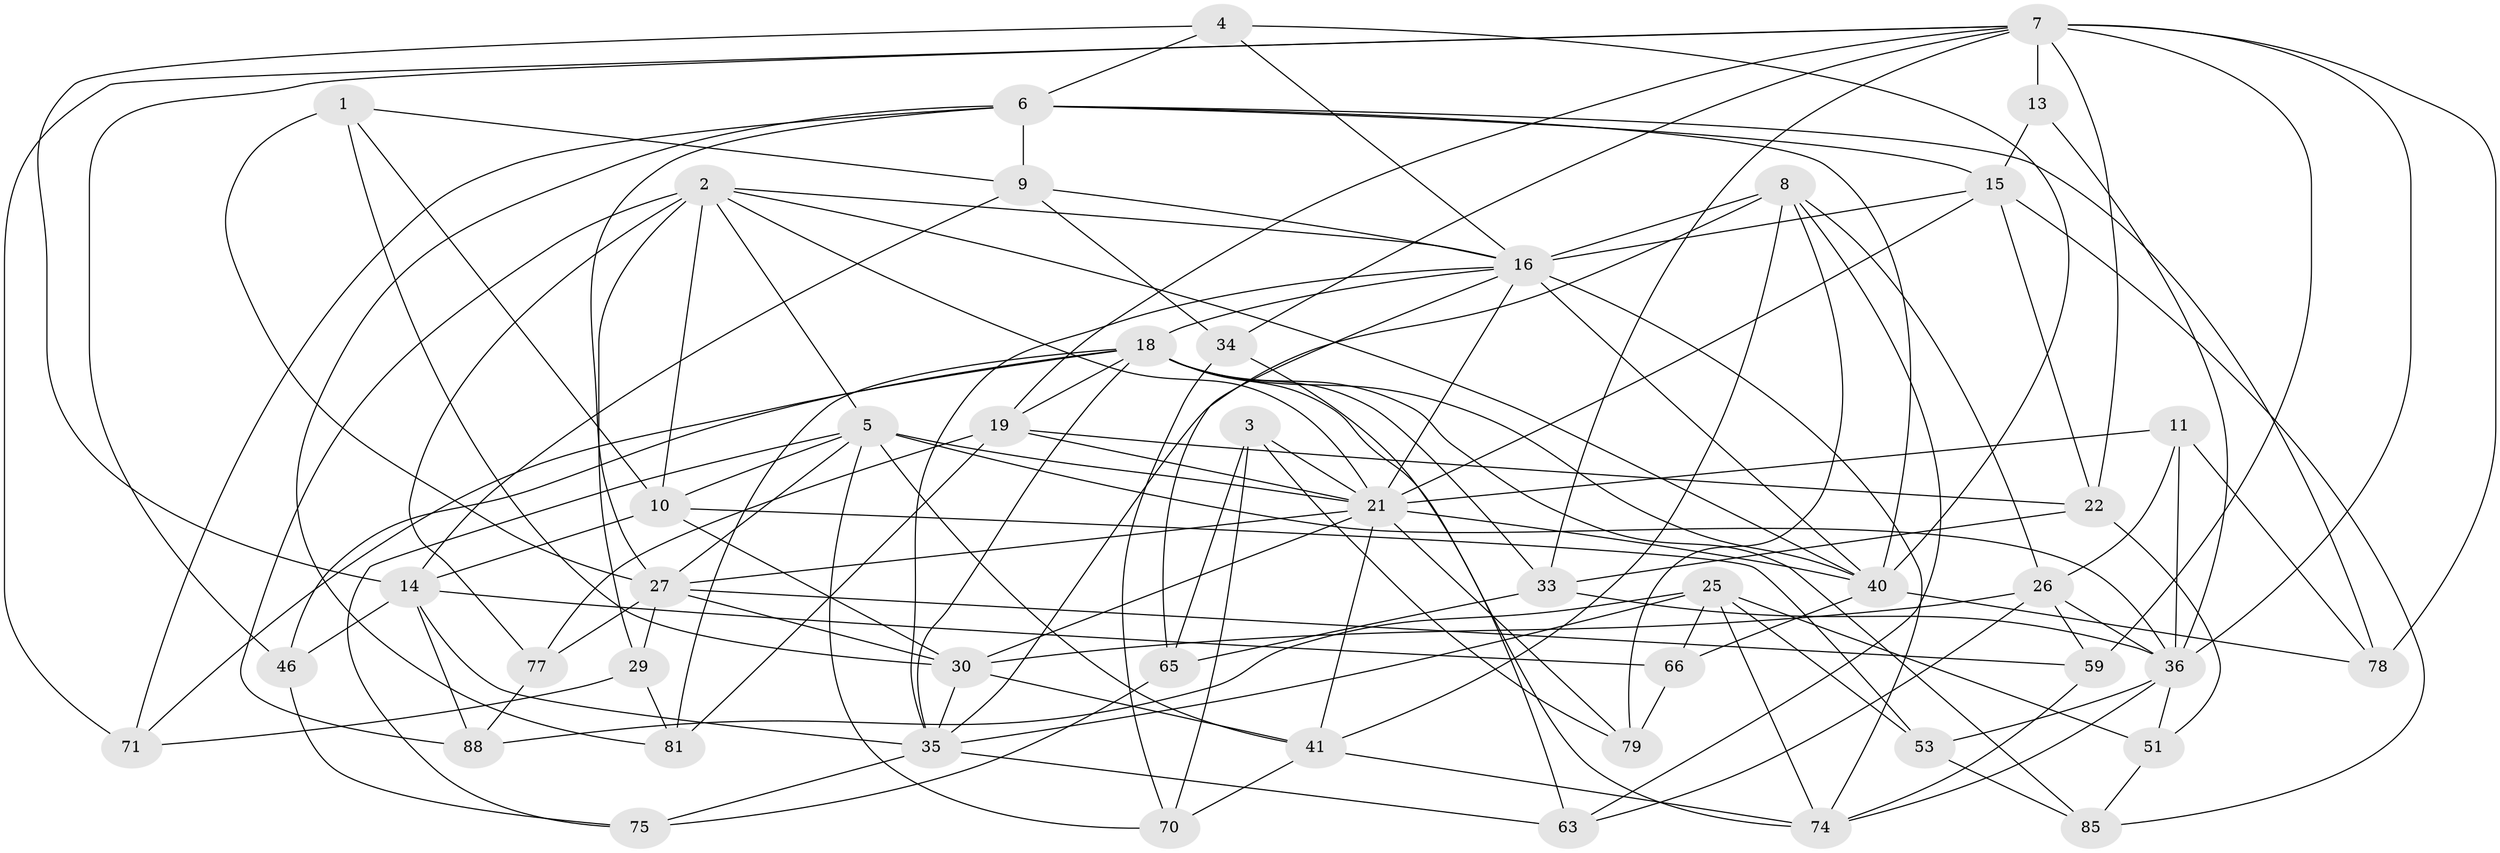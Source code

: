 // original degree distribution, {4: 1.0}
// Generated by graph-tools (version 1.1) at 2025/16/03/09/25 04:16:12]
// undirected, 47 vertices, 134 edges
graph export_dot {
graph [start="1"]
  node [color=gray90,style=filled];
  1;
  2 [super="+39"];
  3;
  4;
  5 [super="+94+57"];
  6 [super="+76"];
  7 [super="+17+38"];
  8 [super="+12"];
  9 [super="+28"];
  10 [super="+64+31"];
  11;
  13;
  14 [super="+20"];
  15 [super="+93"];
  16 [super="+23+61+60"];
  18 [super="+89+55"];
  19 [super="+91"];
  21 [super="+52+32"];
  22 [super="+56"];
  25 [super="+58"];
  26 [super="+43"];
  27 [super="+62+37"];
  29;
  30 [super="+87+45"];
  33 [super="+54"];
  34;
  35 [super="+82+42"];
  36 [super="+44+72"];
  40 [super="+50+48"];
  41 [super="+49"];
  46;
  51;
  53;
  59;
  63;
  65;
  66;
  70;
  71;
  74 [super="+90"];
  75;
  77;
  78;
  79;
  81;
  85;
  88;
  1 -- 9;
  1 -- 10;
  1 -- 30;
  1 -- 27;
  2 -- 88;
  2 -- 16;
  2 -- 77;
  2 -- 5;
  2 -- 40;
  2 -- 10;
  2 -- 29;
  2 -- 21;
  3 -- 65;
  3 -- 79;
  3 -- 70;
  3 -- 21;
  4 -- 14;
  4 -- 16;
  4 -- 40;
  4 -- 6;
  5 -- 41;
  5 -- 70;
  5 -- 75;
  5 -- 10;
  5 -- 36;
  5 -- 27;
  5 -- 21;
  6 -- 15;
  6 -- 81;
  6 -- 40;
  6 -- 71;
  6 -- 9;
  6 -- 27;
  6 -- 78;
  7 -- 13 [weight=2];
  7 -- 19;
  7 -- 34;
  7 -- 71;
  7 -- 59;
  7 -- 46;
  7 -- 22 [weight=2];
  7 -- 78;
  7 -- 36;
  7 -- 33;
  8 -- 63;
  8 -- 79;
  8 -- 41;
  8 -- 35;
  8 -- 16;
  8 -- 26;
  9 -- 14;
  9 -- 16 [weight=2];
  9 -- 34;
  10 -- 53;
  10 -- 14 [weight=2];
  10 -- 30 [weight=2];
  11 -- 26;
  11 -- 78;
  11 -- 21;
  11 -- 36;
  13 -- 15;
  13 -- 36;
  14 -- 66;
  14 -- 88;
  14 -- 46;
  14 -- 35;
  15 -- 16;
  15 -- 85;
  15 -- 22;
  15 -- 21;
  16 -- 65;
  16 -- 18;
  16 -- 40;
  16 -- 74;
  16 -- 35;
  16 -- 21;
  18 -- 71;
  18 -- 19;
  18 -- 81;
  18 -- 85;
  18 -- 40;
  18 -- 46;
  18 -- 74;
  18 -- 35;
  18 -- 33;
  19 -- 22;
  19 -- 77;
  19 -- 81;
  19 -- 21;
  21 -- 79;
  21 -- 40;
  21 -- 27;
  21 -- 41;
  21 -- 30;
  22 -- 51;
  22 -- 33;
  25 -- 51;
  25 -- 74;
  25 -- 66;
  25 -- 88;
  25 -- 53;
  25 -- 35;
  26 -- 63;
  26 -- 30;
  26 -- 59;
  26 -- 36;
  27 -- 59;
  27 -- 77;
  27 -- 29;
  27 -- 30;
  29 -- 71;
  29 -- 81;
  30 -- 35;
  30 -- 41;
  33 -- 65;
  33 -- 36 [weight=2];
  34 -- 63;
  34 -- 70;
  35 -- 75;
  35 -- 63;
  36 -- 53;
  36 -- 51;
  36 -- 74;
  40 -- 78;
  40 -- 66;
  41 -- 74;
  41 -- 70;
  46 -- 75;
  51 -- 85;
  53 -- 85;
  59 -- 74;
  65 -- 75;
  66 -- 79;
  77 -- 88;
}
